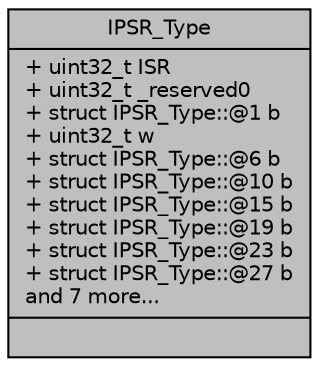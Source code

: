 digraph "IPSR_Type"
{
 // LATEX_PDF_SIZE
  edge [fontname="Helvetica",fontsize="10",labelfontname="Helvetica",labelfontsize="10"];
  node [fontname="Helvetica",fontsize="10",shape=record];
  Node1 [label="{IPSR_Type\n|+ uint32_t ISR\l+ uint32_t _reserved0\l+ struct IPSR_Type::@1 b\l+ uint32_t w\l+ struct IPSR_Type::@6 b\l+ struct IPSR_Type::@10 b\l+ struct IPSR_Type::@15 b\l+ struct IPSR_Type::@19 b\l+ struct IPSR_Type::@23 b\l+ struct IPSR_Type::@27 b\land 7 more...\l|}",height=0.2,width=0.4,color="black", fillcolor="grey75", style="filled", fontcolor="black",tooltip="Union type to access the Interrupt Program Status Register (IPSR)."];
}
